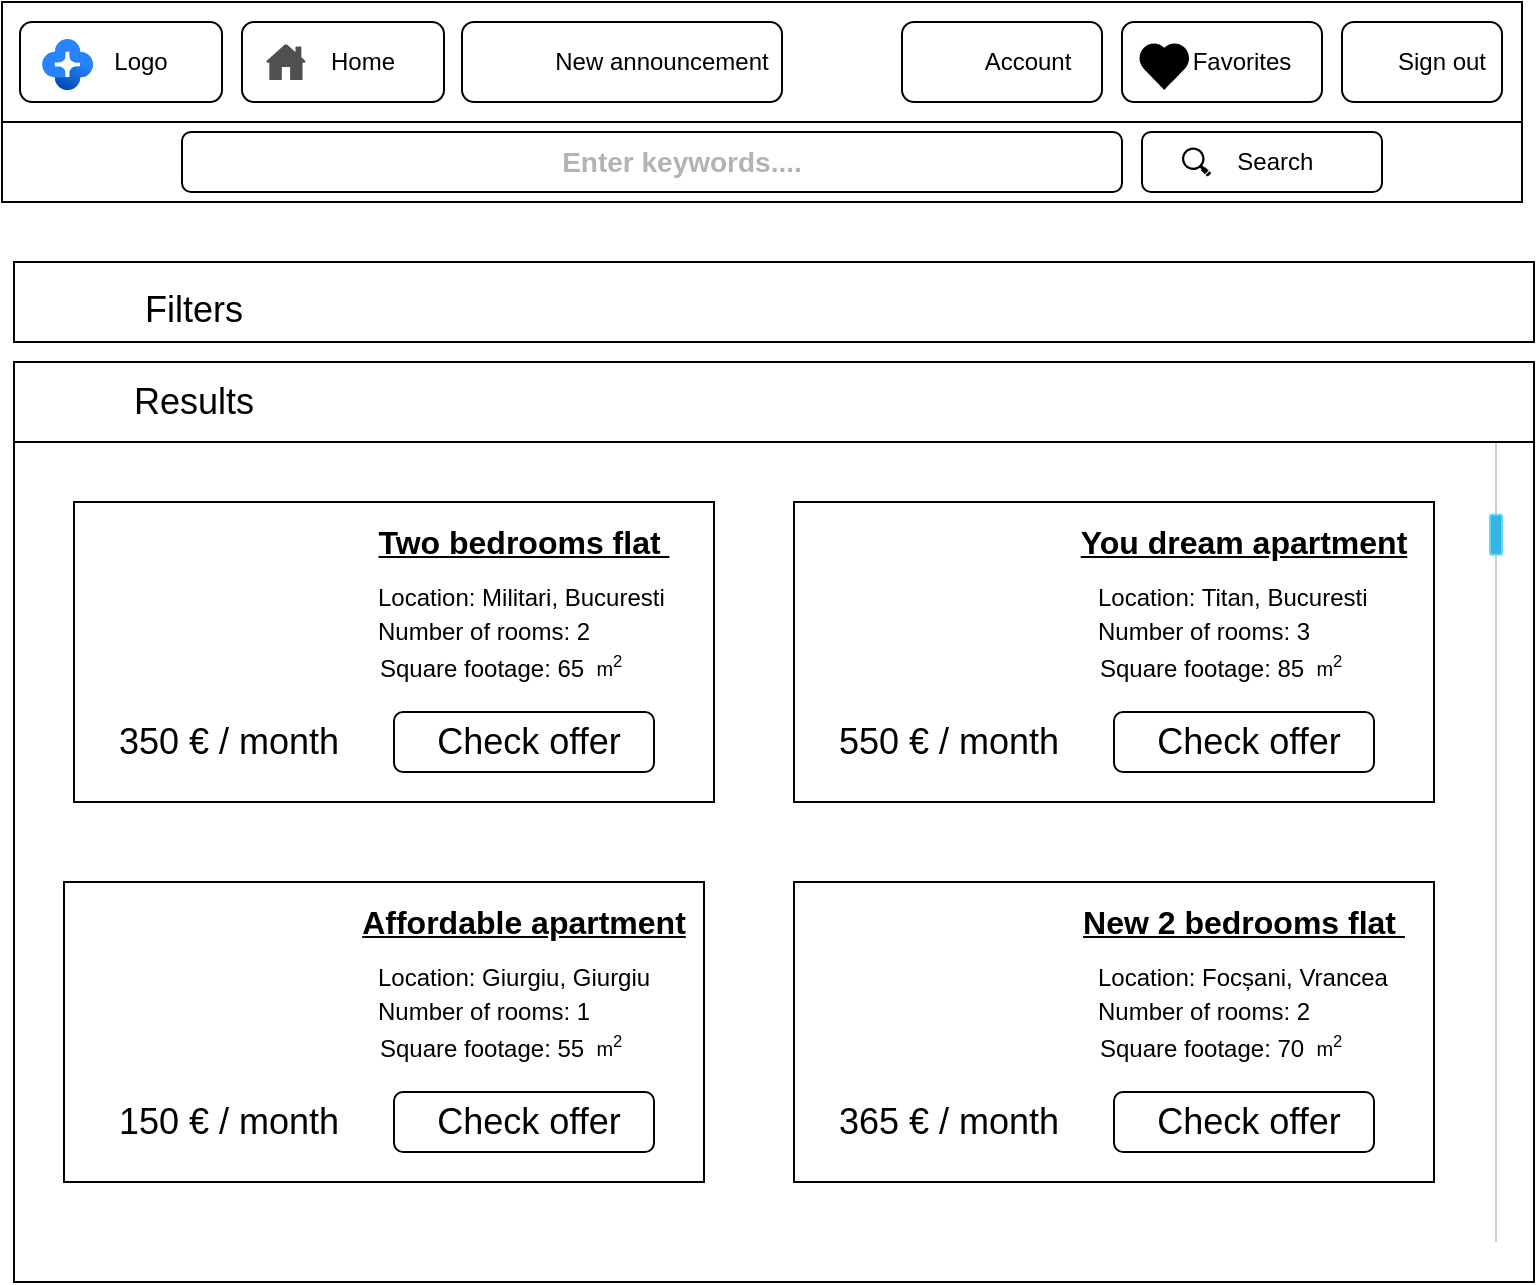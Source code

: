<mxfile version="12.8.2" type="device"><diagram id="j-k4983RLC92VkiinecZ" name="Page-1"><mxGraphModel dx="1038" dy="499" grid="1" gridSize="10" guides="1" tooltips="1" connect="1" arrows="1" fold="1" page="1" pageScale="1" pageWidth="827" pageHeight="1169" math="0" shadow="0"><root><mxCell id="0"/><mxCell id="1" parent="0"/><mxCell id="hcSyhpRboSbkNug-5WWE-37" value="" style="rounded=0;whiteSpace=wrap;html=1;" vertex="1" parent="1"><mxGeometry x="40" y="250" width="760" height="420" as="geometry"/></mxCell><mxCell id="hcSyhpRboSbkNug-5WWE-70" value="" style="group;fillColor=#cce5ff;strokeColor=#36393d;" vertex="1" connectable="0" parent="1"><mxGeometry x="70" y="280" width="320" height="150" as="geometry"/></mxCell><mxCell id="hcSyhpRboSbkNug-5WWE-44" value="" style="rounded=0;whiteSpace=wrap;html=1;" vertex="1" parent="hcSyhpRboSbkNug-5WWE-70"><mxGeometry width="320" height="150" as="geometry"/></mxCell><mxCell id="hcSyhpRboSbkNug-5WWE-53" value="&lt;b&gt;&lt;u&gt;&lt;font style=&quot;font-size: 16px&quot;&gt;Two bedrooms flat&amp;nbsp;&lt;/font&gt;&lt;/u&gt;&lt;/b&gt;" style="text;html=1;strokeColor=none;fillColor=none;align=center;verticalAlign=middle;whiteSpace=wrap;rounded=0;" vertex="1" parent="hcSyhpRboSbkNug-5WWE-70"><mxGeometry x="135" y="10" width="180" height="20" as="geometry"/></mxCell><mxCell id="hcSyhpRboSbkNug-5WWE-58" value="&lt;font style=&quot;font-size: 18px&quot;&gt;350 € / month&amp;nbsp;&lt;/font&gt;" style="text;html=1;strokeColor=none;fillColor=none;align=center;verticalAlign=middle;whiteSpace=wrap;rounded=0;gradientColor=none;" vertex="1" parent="hcSyhpRboSbkNug-5WWE-70"><mxGeometry x="15" y="110" width="130" height="20" as="geometry"/></mxCell><mxCell id="hcSyhpRboSbkNug-5WWE-59" value="&lt;font style=&quot;font-size: 18px&quot;&gt;&amp;nbsp;Check offer&lt;/font&gt;" style="rounded=1;whiteSpace=wrap;html=1;align=center;" vertex="1" parent="hcSyhpRboSbkNug-5WWE-70"><mxGeometry x="160" y="105" width="130" height="30" as="geometry"/></mxCell><mxCell id="hcSyhpRboSbkNug-5WWE-60" value="" style="group" vertex="1" connectable="0" parent="hcSyhpRboSbkNug-5WWE-70"><mxGeometry x="150" y="40" width="156" height="50" as="geometry"/></mxCell><mxCell id="hcSyhpRboSbkNug-5WWE-54" value="Location: Militari, Bucuresti" style="text;html=1;strokeColor=none;fillColor=none;align=left;verticalAlign=middle;whiteSpace=wrap;rounded=0;spacingLeft=0;" vertex="1" parent="hcSyhpRboSbkNug-5WWE-60"><mxGeometry width="154.967" height="16.667" as="geometry"/></mxCell><mxCell id="hcSyhpRboSbkNug-5WWE-56" value="Number of rooms: 2" style="text;html=1;strokeColor=none;fillColor=none;align=left;verticalAlign=middle;whiteSpace=wrap;rounded=0;spacingLeft=0;" vertex="1" parent="hcSyhpRboSbkNug-5WWE-60"><mxGeometry y="16.667" width="154.967" height="16.667" as="geometry"/></mxCell><mxCell id="hcSyhpRboSbkNug-5WWE-57" value="Square footage: 65&amp;nbsp;&lt;span style=&quot;font-size: 10px&quot;&gt;&amp;nbsp;m&lt;sup&gt;2&lt;/sup&gt;&lt;/span&gt;" style="text;html=1;strokeColor=none;fillColor=none;align=left;verticalAlign=middle;whiteSpace=wrap;rounded=0;spacingLeft=0;" vertex="1" parent="hcSyhpRboSbkNug-5WWE-60"><mxGeometry x="1.033" y="33.333" width="154.967" height="16.667" as="geometry"/></mxCell><mxCell id="hcSyhpRboSbkNug-5WWE-69" style="edgeStyle=orthogonalEdgeStyle;rounded=0;orthogonalLoop=1;jettySize=auto;html=1;exitX=0.5;exitY=1;exitDx=0;exitDy=0;" edge="1" parent="hcSyhpRboSbkNug-5WWE-60" source="hcSyhpRboSbkNug-5WWE-56" target="hcSyhpRboSbkNug-5WWE-56"><mxGeometry relative="1" as="geometry"/></mxCell><mxCell id="hcSyhpRboSbkNug-5WWE-68" value="" style="shape=image;html=1;verticalAlign=top;verticalLabelPosition=bottom;labelBackgroundColor=#ffffff;imageAspect=0;aspect=fixed;image=https://cdn4.iconfinder.com/data/icons/ionicons/512/icon-image-128.png;fillColor=none;gradientColor=none;align=center;" vertex="1" parent="hcSyhpRboSbkNug-5WWE-70"><mxGeometry x="20" width="110" height="110" as="geometry"/></mxCell><mxCell id="hcSyhpRboSbkNug-5WWE-71" value="" style="group" vertex="1" connectable="0" parent="1"><mxGeometry x="430" y="280" width="320" height="150" as="geometry"/></mxCell><mxCell id="hcSyhpRboSbkNug-5WWE-72" value="" style="rounded=0;whiteSpace=wrap;html=1;" vertex="1" parent="hcSyhpRboSbkNug-5WWE-71"><mxGeometry width="320" height="150" as="geometry"/></mxCell><mxCell id="hcSyhpRboSbkNug-5WWE-73" value="&lt;span style=&quot;font-size: 16px&quot;&gt;&lt;b&gt;&lt;u&gt;You dream apartment&lt;/u&gt;&lt;/b&gt;&lt;/span&gt;" style="text;html=1;strokeColor=none;fillColor=none;align=center;verticalAlign=middle;whiteSpace=wrap;rounded=0;" vertex="1" parent="hcSyhpRboSbkNug-5WWE-71"><mxGeometry x="135" y="10" width="180" height="20" as="geometry"/></mxCell><mxCell id="hcSyhpRboSbkNug-5WWE-74" value="&lt;font style=&quot;font-size: 18px&quot;&gt;550 € / month&amp;nbsp;&lt;/font&gt;" style="text;html=1;strokeColor=none;fillColor=none;align=center;verticalAlign=middle;whiteSpace=wrap;rounded=0;gradientColor=none;" vertex="1" parent="hcSyhpRboSbkNug-5WWE-71"><mxGeometry x="15" y="110" width="130" height="20" as="geometry"/></mxCell><mxCell id="hcSyhpRboSbkNug-5WWE-75" value="&lt;font style=&quot;font-size: 18px&quot;&gt;&amp;nbsp;Check offer&lt;/font&gt;" style="rounded=1;whiteSpace=wrap;html=1;align=center;" vertex="1" parent="hcSyhpRboSbkNug-5WWE-71"><mxGeometry x="160" y="105" width="130" height="30" as="geometry"/></mxCell><mxCell id="hcSyhpRboSbkNug-5WWE-76" value="" style="group" vertex="1" connectable="0" parent="hcSyhpRboSbkNug-5WWE-71"><mxGeometry x="150" y="40" width="156" height="50" as="geometry"/></mxCell><mxCell id="hcSyhpRboSbkNug-5WWE-77" value="Location: Titan, Bucuresti" style="text;html=1;strokeColor=none;fillColor=none;align=left;verticalAlign=middle;whiteSpace=wrap;rounded=0;spacingLeft=0;" vertex="1" parent="hcSyhpRboSbkNug-5WWE-76"><mxGeometry width="154.967" height="16.667" as="geometry"/></mxCell><mxCell id="hcSyhpRboSbkNug-5WWE-78" value="Number of rooms: 3&amp;nbsp;" style="text;html=1;strokeColor=none;fillColor=none;align=left;verticalAlign=middle;whiteSpace=wrap;rounded=0;spacingLeft=0;" vertex="1" parent="hcSyhpRboSbkNug-5WWE-76"><mxGeometry y="16.667" width="154.967" height="16.667" as="geometry"/></mxCell><mxCell id="hcSyhpRboSbkNug-5WWE-79" value="Square footage: 85&amp;nbsp;&lt;span style=&quot;font-size: 10px&quot;&gt;&amp;nbsp;m&lt;sup&gt;2&lt;/sup&gt;&lt;/span&gt;" style="text;html=1;strokeColor=none;fillColor=none;align=left;verticalAlign=middle;whiteSpace=wrap;rounded=0;spacingLeft=0;" vertex="1" parent="hcSyhpRboSbkNug-5WWE-76"><mxGeometry x="1.033" y="33.333" width="154.967" height="16.667" as="geometry"/></mxCell><mxCell id="hcSyhpRboSbkNug-5WWE-80" style="edgeStyle=orthogonalEdgeStyle;rounded=0;orthogonalLoop=1;jettySize=auto;html=1;exitX=0.5;exitY=1;exitDx=0;exitDy=0;" edge="1" parent="hcSyhpRboSbkNug-5WWE-76" source="hcSyhpRboSbkNug-5WWE-78" target="hcSyhpRboSbkNug-5WWE-78"><mxGeometry relative="1" as="geometry"/></mxCell><mxCell id="hcSyhpRboSbkNug-5WWE-81" value="" style="shape=image;html=1;verticalAlign=top;verticalLabelPosition=bottom;labelBackgroundColor=#ffffff;imageAspect=0;aspect=fixed;image=https://cdn4.iconfinder.com/data/icons/ionicons/512/icon-image-128.png;fillColor=none;gradientColor=none;align=center;" vertex="1" parent="hcSyhpRboSbkNug-5WWE-71"><mxGeometry x="20" width="110" height="110" as="geometry"/></mxCell><mxCell id="hcSyhpRboSbkNug-5WWE-82" value="" style="group" vertex="1" connectable="0" parent="1"><mxGeometry x="430" y="470" width="320" height="150" as="geometry"/></mxCell><mxCell id="hcSyhpRboSbkNug-5WWE-83" value="" style="rounded=0;whiteSpace=wrap;html=1;" vertex="1" parent="hcSyhpRboSbkNug-5WWE-82"><mxGeometry width="320" height="150" as="geometry"/></mxCell><mxCell id="hcSyhpRboSbkNug-5WWE-84" value="&lt;b&gt;&lt;u&gt;&lt;font style=&quot;font-size: 16px&quot;&gt;New 2 bedrooms flat&amp;nbsp;&lt;/font&gt;&lt;/u&gt;&lt;/b&gt;" style="text;html=1;strokeColor=none;fillColor=none;align=center;verticalAlign=middle;whiteSpace=wrap;rounded=0;" vertex="1" parent="hcSyhpRboSbkNug-5WWE-82"><mxGeometry x="135" y="10" width="180" height="20" as="geometry"/></mxCell><mxCell id="hcSyhpRboSbkNug-5WWE-85" value="&lt;font style=&quot;font-size: 18px&quot;&gt;365 € / month&amp;nbsp;&lt;/font&gt;" style="text;html=1;strokeColor=none;fillColor=none;align=center;verticalAlign=middle;whiteSpace=wrap;rounded=0;gradientColor=none;" vertex="1" parent="hcSyhpRboSbkNug-5WWE-82"><mxGeometry x="15" y="110" width="130" height="20" as="geometry"/></mxCell><mxCell id="hcSyhpRboSbkNug-5WWE-86" value="&lt;font style=&quot;font-size: 18px&quot;&gt;&amp;nbsp;Check offer&lt;/font&gt;" style="rounded=1;whiteSpace=wrap;html=1;align=center;" vertex="1" parent="hcSyhpRboSbkNug-5WWE-82"><mxGeometry x="160" y="105" width="130" height="30" as="geometry"/></mxCell><mxCell id="hcSyhpRboSbkNug-5WWE-87" value="" style="group" vertex="1" connectable="0" parent="hcSyhpRboSbkNug-5WWE-82"><mxGeometry x="150" y="40" width="156" height="50" as="geometry"/></mxCell><mxCell id="hcSyhpRboSbkNug-5WWE-88" value="Location: Focșani, Vrancea" style="text;html=1;strokeColor=none;fillColor=none;align=left;verticalAlign=middle;whiteSpace=wrap;rounded=0;spacingLeft=0;" vertex="1" parent="hcSyhpRboSbkNug-5WWE-87"><mxGeometry width="154.967" height="16.667" as="geometry"/></mxCell><mxCell id="hcSyhpRboSbkNug-5WWE-89" value="Number of rooms: 2" style="text;html=1;strokeColor=none;fillColor=none;align=left;verticalAlign=middle;whiteSpace=wrap;rounded=0;spacingLeft=0;" vertex="1" parent="hcSyhpRboSbkNug-5WWE-87"><mxGeometry y="16.667" width="154.967" height="16.667" as="geometry"/></mxCell><mxCell id="hcSyhpRboSbkNug-5WWE-90" value="Square footage: 70&amp;nbsp;&lt;span style=&quot;font-size: 10px&quot;&gt;&amp;nbsp;m&lt;sup&gt;2&lt;/sup&gt;&lt;/span&gt;" style="text;html=1;strokeColor=none;fillColor=none;align=left;verticalAlign=middle;whiteSpace=wrap;rounded=0;spacingLeft=0;" vertex="1" parent="hcSyhpRboSbkNug-5WWE-87"><mxGeometry x="1.033" y="33.333" width="154.967" height="16.667" as="geometry"/></mxCell><mxCell id="hcSyhpRboSbkNug-5WWE-91" style="edgeStyle=orthogonalEdgeStyle;rounded=0;orthogonalLoop=1;jettySize=auto;html=1;exitX=0.5;exitY=1;exitDx=0;exitDy=0;" edge="1" parent="hcSyhpRboSbkNug-5WWE-87" source="hcSyhpRboSbkNug-5WWE-89" target="hcSyhpRboSbkNug-5WWE-89"><mxGeometry relative="1" as="geometry"/></mxCell><mxCell id="hcSyhpRboSbkNug-5WWE-92" value="" style="shape=image;html=1;verticalAlign=top;verticalLabelPosition=bottom;labelBackgroundColor=#ffffff;imageAspect=0;aspect=fixed;image=https://cdn4.iconfinder.com/data/icons/ionicons/512/icon-image-128.png;fillColor=none;gradientColor=none;align=center;" vertex="1" parent="hcSyhpRboSbkNug-5WWE-82"><mxGeometry x="20" width="110" height="110" as="geometry"/></mxCell><mxCell id="hcSyhpRboSbkNug-5WWE-94" value="" style="group" vertex="1" connectable="0" parent="1"><mxGeometry x="70" y="470" width="320" height="150" as="geometry"/></mxCell><mxCell id="hcSyhpRboSbkNug-5WWE-95" value="" style="rounded=0;whiteSpace=wrap;html=1;" vertex="1" parent="hcSyhpRboSbkNug-5WWE-94"><mxGeometry x="-5" width="320" height="150" as="geometry"/></mxCell><mxCell id="hcSyhpRboSbkNug-5WWE-96" value="&lt;span style=&quot;font-size: 16px&quot;&gt;&lt;b&gt;&lt;u&gt;Affordable apartment&lt;/u&gt;&lt;/b&gt;&lt;/span&gt;" style="text;html=1;strokeColor=none;fillColor=none;align=center;verticalAlign=middle;whiteSpace=wrap;rounded=0;" vertex="1" parent="hcSyhpRboSbkNug-5WWE-94"><mxGeometry x="135" y="10" width="180" height="20" as="geometry"/></mxCell><mxCell id="hcSyhpRboSbkNug-5WWE-97" value="&lt;font style=&quot;font-size: 18px&quot;&gt;150 € / month&amp;nbsp;&lt;/font&gt;" style="text;html=1;strokeColor=none;fillColor=none;align=center;verticalAlign=middle;whiteSpace=wrap;rounded=0;gradientColor=none;" vertex="1" parent="hcSyhpRboSbkNug-5WWE-94"><mxGeometry x="15" y="110" width="130" height="20" as="geometry"/></mxCell><mxCell id="hcSyhpRboSbkNug-5WWE-98" value="&lt;font style=&quot;font-size: 18px&quot;&gt;&amp;nbsp;Check offer&lt;/font&gt;" style="rounded=1;whiteSpace=wrap;html=1;align=center;" vertex="1" parent="hcSyhpRboSbkNug-5WWE-94"><mxGeometry x="160" y="105" width="130" height="30" as="geometry"/></mxCell><mxCell id="hcSyhpRboSbkNug-5WWE-99" value="" style="group" vertex="1" connectable="0" parent="hcSyhpRboSbkNug-5WWE-94"><mxGeometry x="150" y="40" width="156" height="50" as="geometry"/></mxCell><mxCell id="hcSyhpRboSbkNug-5WWE-100" value="Location: Giurgiu, Giurgiu" style="text;html=1;strokeColor=none;fillColor=none;align=left;verticalAlign=middle;whiteSpace=wrap;rounded=0;spacingLeft=0;" vertex="1" parent="hcSyhpRboSbkNug-5WWE-99"><mxGeometry width="154.967" height="16.667" as="geometry"/></mxCell><mxCell id="hcSyhpRboSbkNug-5WWE-101" value="Number of rooms: 1" style="text;html=1;strokeColor=none;fillColor=none;align=left;verticalAlign=middle;whiteSpace=wrap;rounded=0;spacingLeft=0;" vertex="1" parent="hcSyhpRboSbkNug-5WWE-99"><mxGeometry y="16.667" width="154.967" height="16.667" as="geometry"/></mxCell><mxCell id="hcSyhpRboSbkNug-5WWE-102" value="Square footage: 55&amp;nbsp;&lt;span style=&quot;font-size: 10px&quot;&gt;&amp;nbsp;m&lt;sup&gt;2&lt;/sup&gt;&lt;/span&gt;" style="text;html=1;strokeColor=none;fillColor=none;align=left;verticalAlign=middle;whiteSpace=wrap;rounded=0;spacingLeft=0;" vertex="1" parent="hcSyhpRboSbkNug-5WWE-99"><mxGeometry x="1.033" y="33.333" width="154.967" height="16.667" as="geometry"/></mxCell><mxCell id="hcSyhpRboSbkNug-5WWE-103" style="edgeStyle=orthogonalEdgeStyle;rounded=0;orthogonalLoop=1;jettySize=auto;html=1;exitX=0.5;exitY=1;exitDx=0;exitDy=0;" edge="1" parent="hcSyhpRboSbkNug-5WWE-99" source="hcSyhpRboSbkNug-5WWE-101" target="hcSyhpRboSbkNug-5WWE-101"><mxGeometry relative="1" as="geometry"/></mxCell><mxCell id="hcSyhpRboSbkNug-5WWE-104" value="" style="shape=image;html=1;verticalAlign=top;verticalLabelPosition=bottom;labelBackgroundColor=#ffffff;imageAspect=0;aspect=fixed;image=https://cdn4.iconfinder.com/data/icons/ionicons/512/icon-image-128.png;fillColor=none;gradientColor=none;align=center;" vertex="1" parent="hcSyhpRboSbkNug-5WWE-94"><mxGeometry x="20" width="110" height="110" as="geometry"/></mxCell><mxCell id="hcSyhpRboSbkNug-5WWE-106" value="" style="verticalLabelPosition=bottom;verticalAlign=top;html=1;shadow=0;dashed=0;strokeWidth=1;shape=mxgraph.android.quickscroll3;dy=0.116;fillColor=#33b5e5;strokeColor=#66D5F5;align=center;" vertex="1" parent="1"><mxGeometry x="778" y="250" width="6" height="400" as="geometry"/></mxCell><mxCell id="hcSyhpRboSbkNug-5WWE-114" value="" style="group" vertex="1" connectable="0" parent="1"><mxGeometry x="34" y="30" width="760" height="100" as="geometry"/></mxCell><mxCell id="hcSyhpRboSbkNug-5WWE-29" value="" style="group" vertex="1" connectable="0" parent="hcSyhpRboSbkNug-5WWE-114"><mxGeometry width="760" height="100" as="geometry"/></mxCell><mxCell id="hcSyhpRboSbkNug-5WWE-26" value="" style="group" vertex="1" connectable="0" parent="hcSyhpRboSbkNug-5WWE-29"><mxGeometry y="60" width="760" height="40" as="geometry"/></mxCell><mxCell id="hcSyhpRboSbkNug-5WWE-2" value="" style="rounded=0;whiteSpace=wrap;html=1;" vertex="1" parent="hcSyhpRboSbkNug-5WWE-26"><mxGeometry width="760" height="40" as="geometry"/></mxCell><mxCell id="hcSyhpRboSbkNug-5WWE-3" value="" style="rounded=1;whiteSpace=wrap;html=1;" vertex="1" parent="hcSyhpRboSbkNug-5WWE-26"><mxGeometry x="90" y="5" width="470" height="30" as="geometry"/></mxCell><mxCell id="hcSyhpRboSbkNug-5WWE-4" value="&amp;nbsp; &amp;nbsp; Search" style="rounded=1;whiteSpace=wrap;html=1;" vertex="1" parent="hcSyhpRboSbkNug-5WWE-26"><mxGeometry x="570" y="5" width="120" height="30" as="geometry"/></mxCell><mxCell id="hcSyhpRboSbkNug-5WWE-5" value="" style="shadow=0;dashed=0;html=1;strokeColor=none;fillColor=#000000;labelPosition=center;verticalLabelPosition=bottom;verticalAlign=top;align=center;outlineConnect=0;shape=mxgraph.veeam.magnifying_glass;pointerEvents=1;" vertex="1" parent="hcSyhpRboSbkNug-5WWE-26"><mxGeometry x="590" y="12.8" width="14.61" height="14.4" as="geometry"/></mxCell><mxCell id="hcSyhpRboSbkNug-5WWE-25" value="Enter keywords...." style="text;html=1;strokeColor=none;fillColor=none;align=center;verticalAlign=middle;whiteSpace=wrap;rounded=0;fontColor=#B3B3B3;fontStyle=1;fontSize=14;" vertex="1" parent="hcSyhpRboSbkNug-5WWE-26"><mxGeometry x="230" y="10" width="220" height="20" as="geometry"/></mxCell><mxCell id="hcSyhpRboSbkNug-5WWE-28" value="" style="group" vertex="1" connectable="0" parent="hcSyhpRboSbkNug-5WWE-29"><mxGeometry width="760" height="60" as="geometry"/></mxCell><mxCell id="hcSyhpRboSbkNug-5WWE-1" value="" style="rounded=0;whiteSpace=wrap;html=1;" vertex="1" parent="hcSyhpRboSbkNug-5WWE-28"><mxGeometry width="760" height="60" as="geometry"/></mxCell><mxCell id="hcSyhpRboSbkNug-5WWE-6" value="" style="group" vertex="1" connectable="0" parent="hcSyhpRboSbkNug-5WWE-28"><mxGeometry x="120" y="10" width="101" height="40" as="geometry"/></mxCell><mxCell id="hcSyhpRboSbkNug-5WWE-7" value="Home" style="rounded=1;whiteSpace=wrap;html=1;spacingLeft=20;" vertex="1" parent="hcSyhpRboSbkNug-5WWE-6"><mxGeometry width="101" height="40" as="geometry"/></mxCell><mxCell id="hcSyhpRboSbkNug-5WWE-8" value="" style="pointerEvents=1;shadow=0;dashed=0;html=1;strokeColor=none;fillColor=#505050;labelPosition=center;verticalLabelPosition=bottom;verticalAlign=top;outlineConnect=0;align=center;shape=mxgraph.office.concepts.home;" vertex="1" parent="hcSyhpRboSbkNug-5WWE-6"><mxGeometry x="12" y="11" width="20" height="18" as="geometry"/></mxCell><mxCell id="hcSyhpRboSbkNug-5WWE-9" value="" style="group" vertex="1" connectable="0" parent="hcSyhpRboSbkNug-5WWE-28"><mxGeometry x="9" y="10" width="101" height="40" as="geometry"/></mxCell><mxCell id="hcSyhpRboSbkNug-5WWE-10" value="Logo" style="rounded=1;whiteSpace=wrap;html=1;spacingLeft=20;" vertex="1" parent="hcSyhpRboSbkNug-5WWE-9"><mxGeometry width="101" height="40" as="geometry"/></mxCell><mxCell id="hcSyhpRboSbkNug-5WWE-11" value="" style="image;image=img/lib/atlassian/Clover_Logo.svg;fillColor=#000000;" vertex="1" parent="hcSyhpRboSbkNug-5WWE-9"><mxGeometry x="11" y="8.5" width="25.5" height="25.5" as="geometry"/></mxCell><mxCell id="hcSyhpRboSbkNug-5WWE-12" value="" style="group" vertex="1" connectable="0" parent="hcSyhpRboSbkNug-5WWE-28"><mxGeometry x="200" y="10" width="190" height="40" as="geometry"/></mxCell><mxCell id="hcSyhpRboSbkNug-5WWE-13" value="" style="group;spacingLeft=60;" vertex="1" connectable="0" parent="hcSyhpRboSbkNug-5WWE-12"><mxGeometry width="190" height="40" as="geometry"/></mxCell><mxCell id="hcSyhpRboSbkNug-5WWE-14" value="New announcement" style="rounded=1;whiteSpace=wrap;html=1;spacingLeft=40;" vertex="1" parent="hcSyhpRboSbkNug-5WWE-13"><mxGeometry x="30" width="160" height="40" as="geometry"/></mxCell><mxCell id="hcSyhpRboSbkNug-5WWE-15" value="" style="shape=image;html=1;verticalAlign=top;verticalLabelPosition=bottom;labelBackgroundColor=#ffffff;imageAspect=0;aspect=fixed;image=https://cdn2.iconfinder.com/data/icons/picol-vector/32/document_text_add-128.png;fillColor=#000000;" vertex="1" parent="hcSyhpRboSbkNug-5WWE-13"><mxGeometry x="50" y="9.88" width="20.25" height="20.25" as="geometry"/></mxCell><mxCell id="hcSyhpRboSbkNug-5WWE-16" value="" style="group" vertex="1" connectable="0" parent="hcSyhpRboSbkNug-5WWE-28"><mxGeometry x="560" y="10" width="100" height="40" as="geometry"/></mxCell><mxCell id="hcSyhpRboSbkNug-5WWE-17" value="Favorites" style="rounded=1;whiteSpace=wrap;html=1;spacingLeft=20;align=center;" vertex="1" parent="hcSyhpRboSbkNug-5WWE-16"><mxGeometry width="100" height="40" as="geometry"/></mxCell><mxCell id="hcSyhpRboSbkNug-5WWE-18" value="" style="shape=mxgraph.signs.healthcare.heart_1;html=1;fillColor=#000000;strokeColor=none;verticalLabelPosition=bottom;verticalAlign=top;align=center;" vertex="1" parent="hcSyhpRboSbkNug-5WWE-16"><mxGeometry x="8" y="10" width="26.3" height="24" as="geometry"/></mxCell><mxCell id="hcSyhpRboSbkNug-5WWE-19" value="" style="group" vertex="1" connectable="0" parent="hcSyhpRboSbkNug-5WWE-28"><mxGeometry x="450" y="10" width="100" height="40" as="geometry"/></mxCell><mxCell id="hcSyhpRboSbkNug-5WWE-20" value="&amp;nbsp; &amp;nbsp; &amp;nbsp; &amp;nbsp; Account" style="rounded=1;whiteSpace=wrap;html=1;" vertex="1" parent="hcSyhpRboSbkNug-5WWE-19"><mxGeometry width="100" height="40" as="geometry"/></mxCell><mxCell id="hcSyhpRboSbkNug-5WWE-21" value="" style="shape=image;html=1;verticalAlign=top;verticalLabelPosition=bottom;labelBackgroundColor=#ffffff;imageAspect=0;aspect=fixed;image=https://cdn4.iconfinder.com/data/icons/music-ui-solid-24px/24/user_account_profile-2-128.png;fillColor=#000000;" vertex="1" parent="hcSyhpRboSbkNug-5WWE-19"><mxGeometry x="10" y="6" width="28" height="28" as="geometry"/></mxCell><mxCell id="hcSyhpRboSbkNug-5WWE-22" value="" style="group" vertex="1" connectable="0" parent="hcSyhpRboSbkNug-5WWE-28"><mxGeometry x="670" y="10" width="80" height="40" as="geometry"/></mxCell><mxCell id="hcSyhpRboSbkNug-5WWE-23" value="Sign out" style="rounded=1;whiteSpace=wrap;html=1;spacingLeft=20;" vertex="1" parent="hcSyhpRboSbkNug-5WWE-22"><mxGeometry width="80" height="40" as="geometry"/></mxCell><mxCell id="hcSyhpRboSbkNug-5WWE-24" value="" style="shape=image;html=1;verticalAlign=top;verticalLabelPosition=bottom;labelBackgroundColor=#ffffff;imageAspect=0;aspect=fixed;image=https://cdn1.iconfinder.com/data/icons/essential-21/128/Log_out-128.png;fillColor=#000000;" vertex="1" parent="hcSyhpRboSbkNug-5WWE-22"><mxGeometry x="5" y="9" width="24" height="24" as="geometry"/></mxCell><mxCell id="hcSyhpRboSbkNug-5WWE-116" value="" style="group;verticalAlign=middle;fontSize=18;" vertex="1" connectable="0" parent="1"><mxGeometry x="40" y="210" width="760" height="40" as="geometry"/></mxCell><mxCell id="hcSyhpRboSbkNug-5WWE-117" value="" style="rounded=0;whiteSpace=wrap;html=1;" vertex="1" parent="hcSyhpRboSbkNug-5WWE-116"><mxGeometry width="760" height="40" as="geometry"/></mxCell><mxCell id="hcSyhpRboSbkNug-5WWE-121" value="Results" style="text;html=1;strokeColor=none;fillColor=none;align=center;verticalAlign=middle;whiteSpace=wrap;rounded=0;fontSize=18;" vertex="1" parent="hcSyhpRboSbkNug-5WWE-116"><mxGeometry x="70" y="10" width="40" height="20" as="geometry"/></mxCell><mxCell id="hcSyhpRboSbkNug-5WWE-122" value="" style="shape=image;html=1;verticalAlign=top;verticalLabelPosition=bottom;labelBackgroundColor=#ffffff;imageAspect=0;aspect=fixed;image=https://cdn2.iconfinder.com/data/icons/freecns-cumulus/16/519574-070_Minus-128.png;strokeWidth=1;fillColor=none;gradientColor=none;fontSize=18;align=center;" vertex="1" parent="hcSyhpRboSbkNug-5WWE-116"><mxGeometry x="20" y="10" width="25" height="25" as="geometry"/></mxCell><mxCell id="hcSyhpRboSbkNug-5WWE-30" value="" style="rounded=0;whiteSpace=wrap;html=1;" vertex="1" parent="1"><mxGeometry x="40" y="160" width="760" height="40" as="geometry"/></mxCell><mxCell id="hcSyhpRboSbkNug-5WWE-31" value="&lt;font style=&quot;font-size: 18px;&quot;&gt;Filters&lt;/font&gt;" style="text;html=1;strokeColor=none;fillColor=none;align=center;verticalAlign=middle;whiteSpace=wrap;rounded=0;strokeWidth=1;fontSize=18;" vertex="1" parent="1"><mxGeometry x="110" y="174" width="40" height="20" as="geometry"/></mxCell><mxCell id="hcSyhpRboSbkNug-5WWE-36" value="" style="shape=image;html=1;verticalAlign=top;verticalLabelPosition=bottom;labelBackgroundColor=#ffffff;imageAspect=0;aspect=fixed;image=https://cdn2.iconfinder.com/data/icons/flat-ui-icons-24-px/24/plus-24-128.png" vertex="1" parent="1"><mxGeometry x="60" y="169" width="25" height="25" as="geometry"/></mxCell></root></mxGraphModel></diagram></mxfile>